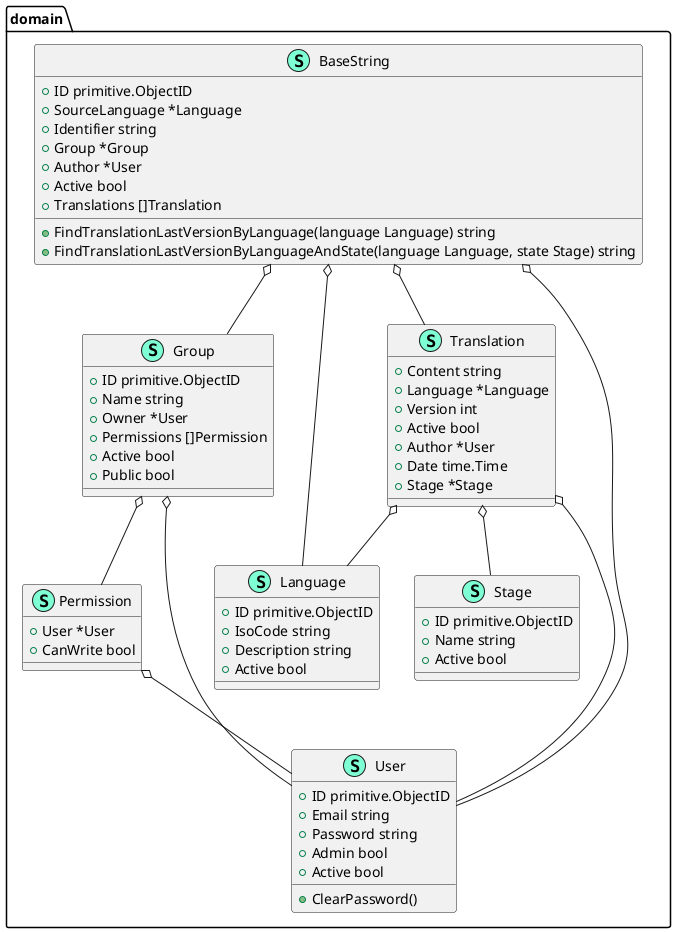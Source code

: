 @startuml
namespace domain {
    class BaseString << (S,Aquamarine) >> {
        + ID primitive.ObjectID
        + SourceLanguage *Language
        + Identifier string
        + Group *Group
        + Author *User
        + Active bool
        + Translations []Translation

        + FindTranslationLastVersionByLanguage(language Language) string
        + FindTranslationLastVersionByLanguageAndState(language Language, state Stage) string

    }
    class Group << (S,Aquamarine) >> {
        + ID primitive.ObjectID
        + Name string
        + Owner *User
        + Permissions []Permission
        + Active bool
        + Public bool

    }
    class Language << (S,Aquamarine) >> {
        + ID primitive.ObjectID
        + IsoCode string
        + Description string
        + Active bool

    }
    class Permission << (S,Aquamarine) >> {
        + User *User
        + CanWrite bool

    }
    class Stage << (S,Aquamarine) >> {
        + ID primitive.ObjectID
        + Name string
        + Active bool

    }
    class Translation << (S,Aquamarine) >> {
        + Content string
        + Language *Language
        + Version int
        + Active bool
        + Author *User
        + Date time.Time
        + Stage *Stage

    }
    class User << (S,Aquamarine) >> {
        + ID primitive.ObjectID
        + Email string
        + Password string
        + Admin bool
        + Active bool

        + ClearPassword() 

    }
}


"domain.BaseString" o-- "domain.Group"
"domain.BaseString" o-- "domain.Language"
"domain.BaseString" o-- "domain.Translation"
"domain.BaseString" o-- "domain.User"
"domain.Group" o-- "domain.Permission"
"domain.Group" o-- "domain.User"
"domain.Permission" o-- "domain.User"
"domain.Translation" o-- "domain.Language"
"domain.Translation" o-- "domain.Stage"
"domain.Translation" o-- "domain.User"

@enduml
